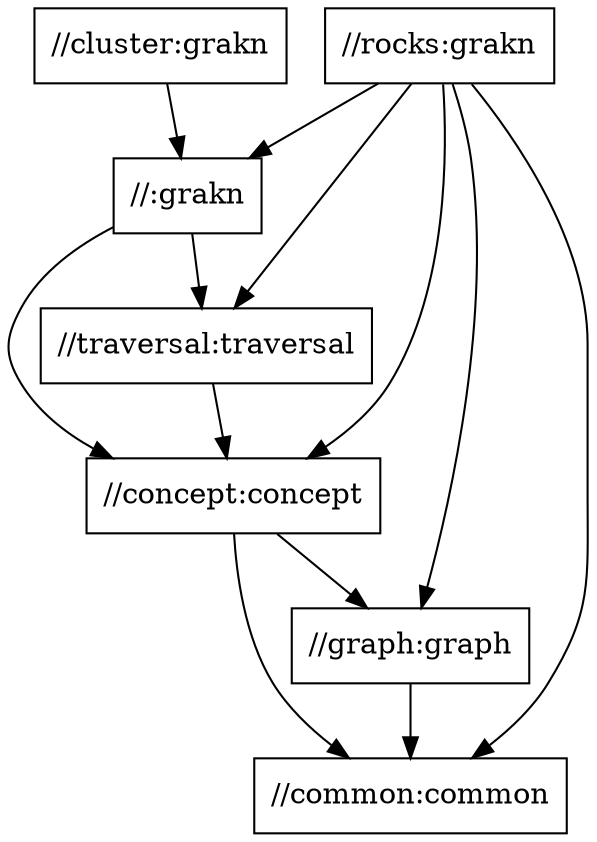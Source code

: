digraph mygraph {
    node [shape = box];
    "//cluster:grakn"
    "//cluster:grakn" -> "//:grakn"
    "//rocks:grakn"
    "//rocks:grakn" -> "//:grakn"
    "//rocks:grakn" -> "//common:common"
    "//rocks:grakn" -> "//concept:concept"
    "//rocks:grakn" -> "//graph:graph"
    "//rocks:grakn" -> "//traversal:traversal"
    "//:grakn"
    "//:grakn" -> "//concept:concept"
    "//:grakn" -> "//traversal:traversal"
    "//traversal:traversal"
    "//traversal:traversal" -> "//concept:concept"
    "//concept:concept"
    "//concept:concept" -> "//common:common"
    "//concept:concept" -> "//graph:graph"
    "//graph:graph"
    "//graph:graph" -> "//common:common"
    "//common:common"
}
